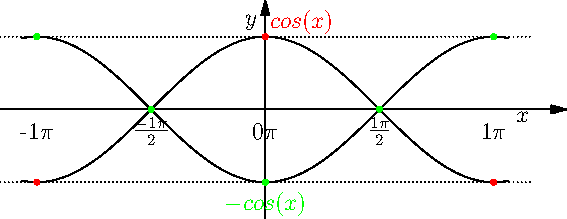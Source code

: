 size(10cm,10cm);
import graph;
import plain;
real f(real x) {
  return -cos(x);
}
real g(real x){
  return cos(x);
}


draw(graph(f,-pi-0.2,pi+0.2,operator ..));
draw(graph(g,-pi-0.2,pi+0.2,operator ..));
draw((0,-1.5)--(0,1.5),Arrow);
draw((-pi-0.5,0)--(pi+1,0),Arrow);
draw((-pi-0.5,1)--(pi+0.5,1),dotted);
draw((-pi-0.5,-1)--(pi+0.5,-1),dotted);
for(int i=-2;i<=2;++i){
     string s;
      if(i%2!=0){
       s ="$\frac{" + string(i) +"\pi}{2}$";
      } else {
         s=string(i/2)+"$\pi$";
      }
      real x= i/2*pi;
      pair gz=(x,g(x));
      pair fz =(x,f(x));
      dot(gz,red);
      dot(fz,green);

  label(s,(pi*i/2,-0.3));
}
dot((0,g(0)),red);
dot((0,f(0)),green);

label("$-cos(x)$",(0,-1.3),green);
label("$cos(x)$",(0.5,1.2),red);
label("$x$",(pi+0.4,-0.1));
label("$y$",(-0.2,1.2));